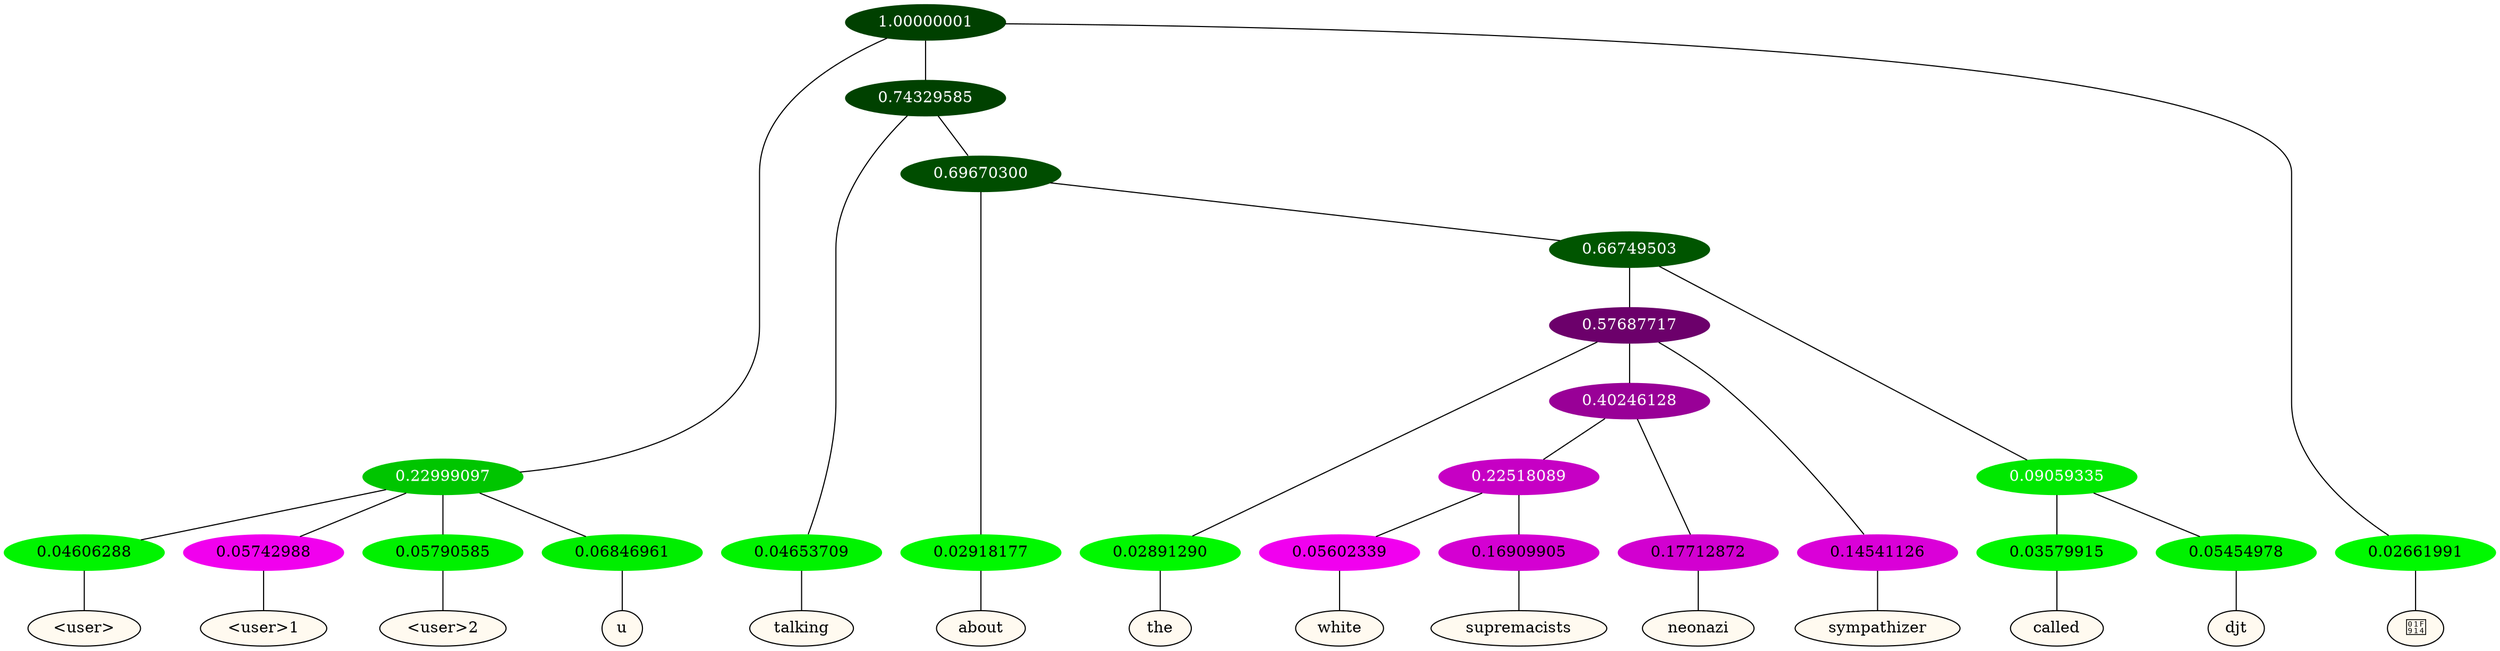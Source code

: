graph {
	node [format=png height=0.15 nodesep=0.001 ordering=out overlap=prism overlap_scaling=0.01 ranksep=0.001 ratio=0.2 style=filled width=0.15]
	{
		rank=same
		a_w_4 [label="\<user\>" color=black fillcolor=floralwhite style="filled,solid"]
		a_w_5 [label="\<user\>1" color=black fillcolor=floralwhite style="filled,solid"]
		a_w_6 [label="\<user\>2" color=black fillcolor=floralwhite style="filled,solid"]
		a_w_7 [label=u color=black fillcolor=floralwhite style="filled,solid"]
		a_w_8 [label=talking color=black fillcolor=floralwhite style="filled,solid"]
		a_w_10 [label=about color=black fillcolor=floralwhite style="filled,solid"]
		a_w_14 [label=the color=black fillcolor=floralwhite style="filled,solid"]
		a_w_21 [label=white color=black fillcolor=floralwhite style="filled,solid"]
		a_w_22 [label=supremacists color=black fillcolor=floralwhite style="filled,solid"]
		a_w_20 [label=neonazi color=black fillcolor=floralwhite style="filled,solid"]
		a_w_16 [label=sympathizer color=black fillcolor=floralwhite style="filled,solid"]
		a_w_17 [label=called color=black fillcolor=floralwhite style="filled,solid"]
		a_w_18 [label=djt color=black fillcolor=floralwhite style="filled,solid"]
		a_w_3 [label="🤔" color=black fillcolor=floralwhite style="filled,solid"]
	}
	a_n_4 -- a_w_4
	a_n_5 -- a_w_5
	a_n_6 -- a_w_6
	a_n_7 -- a_w_7
	a_n_8 -- a_w_8
	a_n_10 -- a_w_10
	a_n_14 -- a_w_14
	a_n_21 -- a_w_21
	a_n_22 -- a_w_22
	a_n_20 -- a_w_20
	a_n_16 -- a_w_16
	a_n_17 -- a_w_17
	a_n_18 -- a_w_18
	a_n_3 -- a_w_3
	{
		rank=same
		a_n_4 [label=0.04606288 color="0.334 1.000 0.954" fontcolor=black]
		a_n_5 [label=0.05742988 color="0.835 1.000 0.943" fontcolor=black]
		a_n_6 [label=0.05790585 color="0.334 1.000 0.942" fontcolor=black]
		a_n_7 [label=0.06846961 color="0.334 1.000 0.932" fontcolor=black]
		a_n_8 [label=0.04653709 color="0.334 1.000 0.953" fontcolor=black]
		a_n_10 [label=0.02918177 color="0.334 1.000 0.971" fontcolor=black]
		a_n_14 [label=0.02891290 color="0.334 1.000 0.971" fontcolor=black]
		a_n_21 [label=0.05602339 color="0.835 1.000 0.944" fontcolor=black]
		a_n_22 [label=0.16909905 color="0.835 1.000 0.831" fontcolor=black]
		a_n_20 [label=0.17712872 color="0.835 1.000 0.823" fontcolor=black]
		a_n_16 [label=0.14541126 color="0.835 1.000 0.855" fontcolor=black]
		a_n_17 [label=0.03579915 color="0.334 1.000 0.964" fontcolor=black]
		a_n_18 [label=0.05454978 color="0.334 1.000 0.945" fontcolor=black]
		a_n_3 [label=0.02661991 color="0.334 1.000 0.973" fontcolor=black]
	}
	a_n_0 [label=1.00000001 color="0.334 1.000 0.250" fontcolor=grey99]
	a_n_1 [label=0.22999097 color="0.334 1.000 0.770" fontcolor=grey99]
	a_n_0 -- a_n_1
	a_n_2 [label=0.74329585 color="0.334 1.000 0.257" fontcolor=grey99]
	a_n_0 -- a_n_2
	a_n_0 -- a_n_3
	a_n_1 -- a_n_4
	a_n_1 -- a_n_5
	a_n_1 -- a_n_6
	a_n_1 -- a_n_7
	a_n_2 -- a_n_8
	a_n_9 [label=0.69670300 color="0.334 1.000 0.303" fontcolor=grey99]
	a_n_2 -- a_n_9
	a_n_9 -- a_n_10
	a_n_11 [label=0.66749503 color="0.334 1.000 0.333" fontcolor=grey99]
	a_n_9 -- a_n_11
	a_n_12 [label=0.57687717 color="0.835 1.000 0.423" fontcolor=grey99]
	a_n_11 -- a_n_12
	a_n_13 [label=0.09059335 color="0.334 1.000 0.909" fontcolor=grey99]
	a_n_11 -- a_n_13
	a_n_12 -- a_n_14
	a_n_15 [label=0.40246128 color="0.835 1.000 0.598" fontcolor=grey99]
	a_n_12 -- a_n_15
	a_n_12 -- a_n_16
	a_n_13 -- a_n_17
	a_n_13 -- a_n_18
	a_n_19 [label=0.22518089 color="0.835 1.000 0.775" fontcolor=grey99]
	a_n_15 -- a_n_19
	a_n_15 -- a_n_20
	a_n_19 -- a_n_21
	a_n_19 -- a_n_22
}
